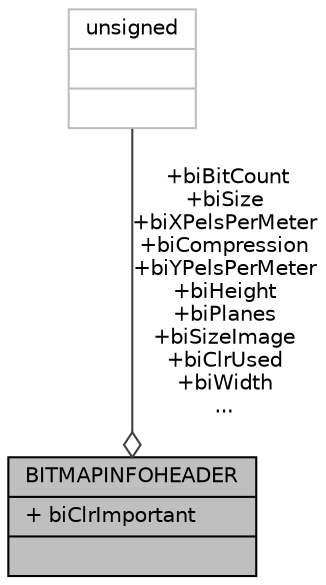 digraph "BITMAPINFOHEADER"
{
 // INTERACTIVE_SVG=YES
  bgcolor="transparent";
  edge [fontname="Helvetica",fontsize="10",labelfontname="Helvetica",labelfontsize="10"];
  node [fontname="Helvetica",fontsize="10",shape=record];
  Node1 [label="{BITMAPINFOHEADER\n|+ biClrImportant\l|}",height=0.2,width=0.4,color="black", fillcolor="grey75", style="filled", fontcolor="black"];
  Node2 -> Node1 [color="grey25",fontsize="10",style="solid",label=" +biBitCount\n+biSize\n+biXPelsPerMeter\n+biCompression\n+biYPelsPerMeter\n+biHeight\n+biPlanes\n+biSizeImage\n+biClrUsed\n+biWidth\n..." ,arrowhead="odiamond",fontname="Helvetica"];
  Node2 [label="{unsigned\n||}",height=0.2,width=0.4,color="grey75"];
}
